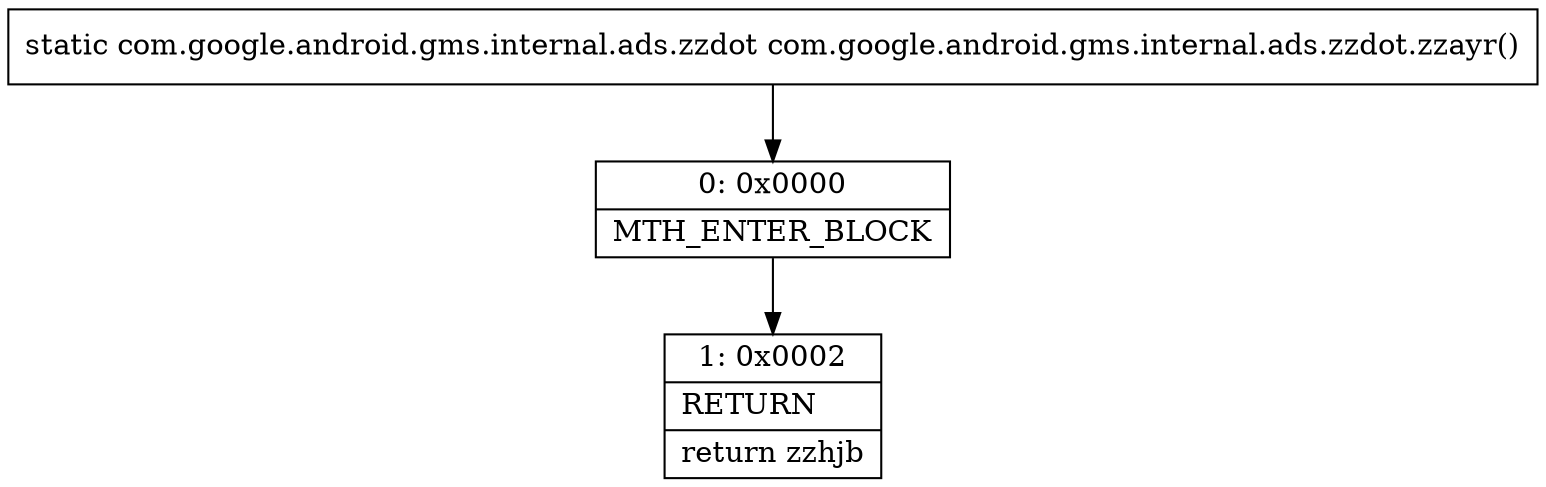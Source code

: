 digraph "CFG forcom.google.android.gms.internal.ads.zzdot.zzayr()Lcom\/google\/android\/gms\/internal\/ads\/zzdot;" {
Node_0 [shape=record,label="{0\:\ 0x0000|MTH_ENTER_BLOCK\l}"];
Node_1 [shape=record,label="{1\:\ 0x0002|RETURN\l|return zzhjb\l}"];
MethodNode[shape=record,label="{static com.google.android.gms.internal.ads.zzdot com.google.android.gms.internal.ads.zzdot.zzayr() }"];
MethodNode -> Node_0;
Node_0 -> Node_1;
}

